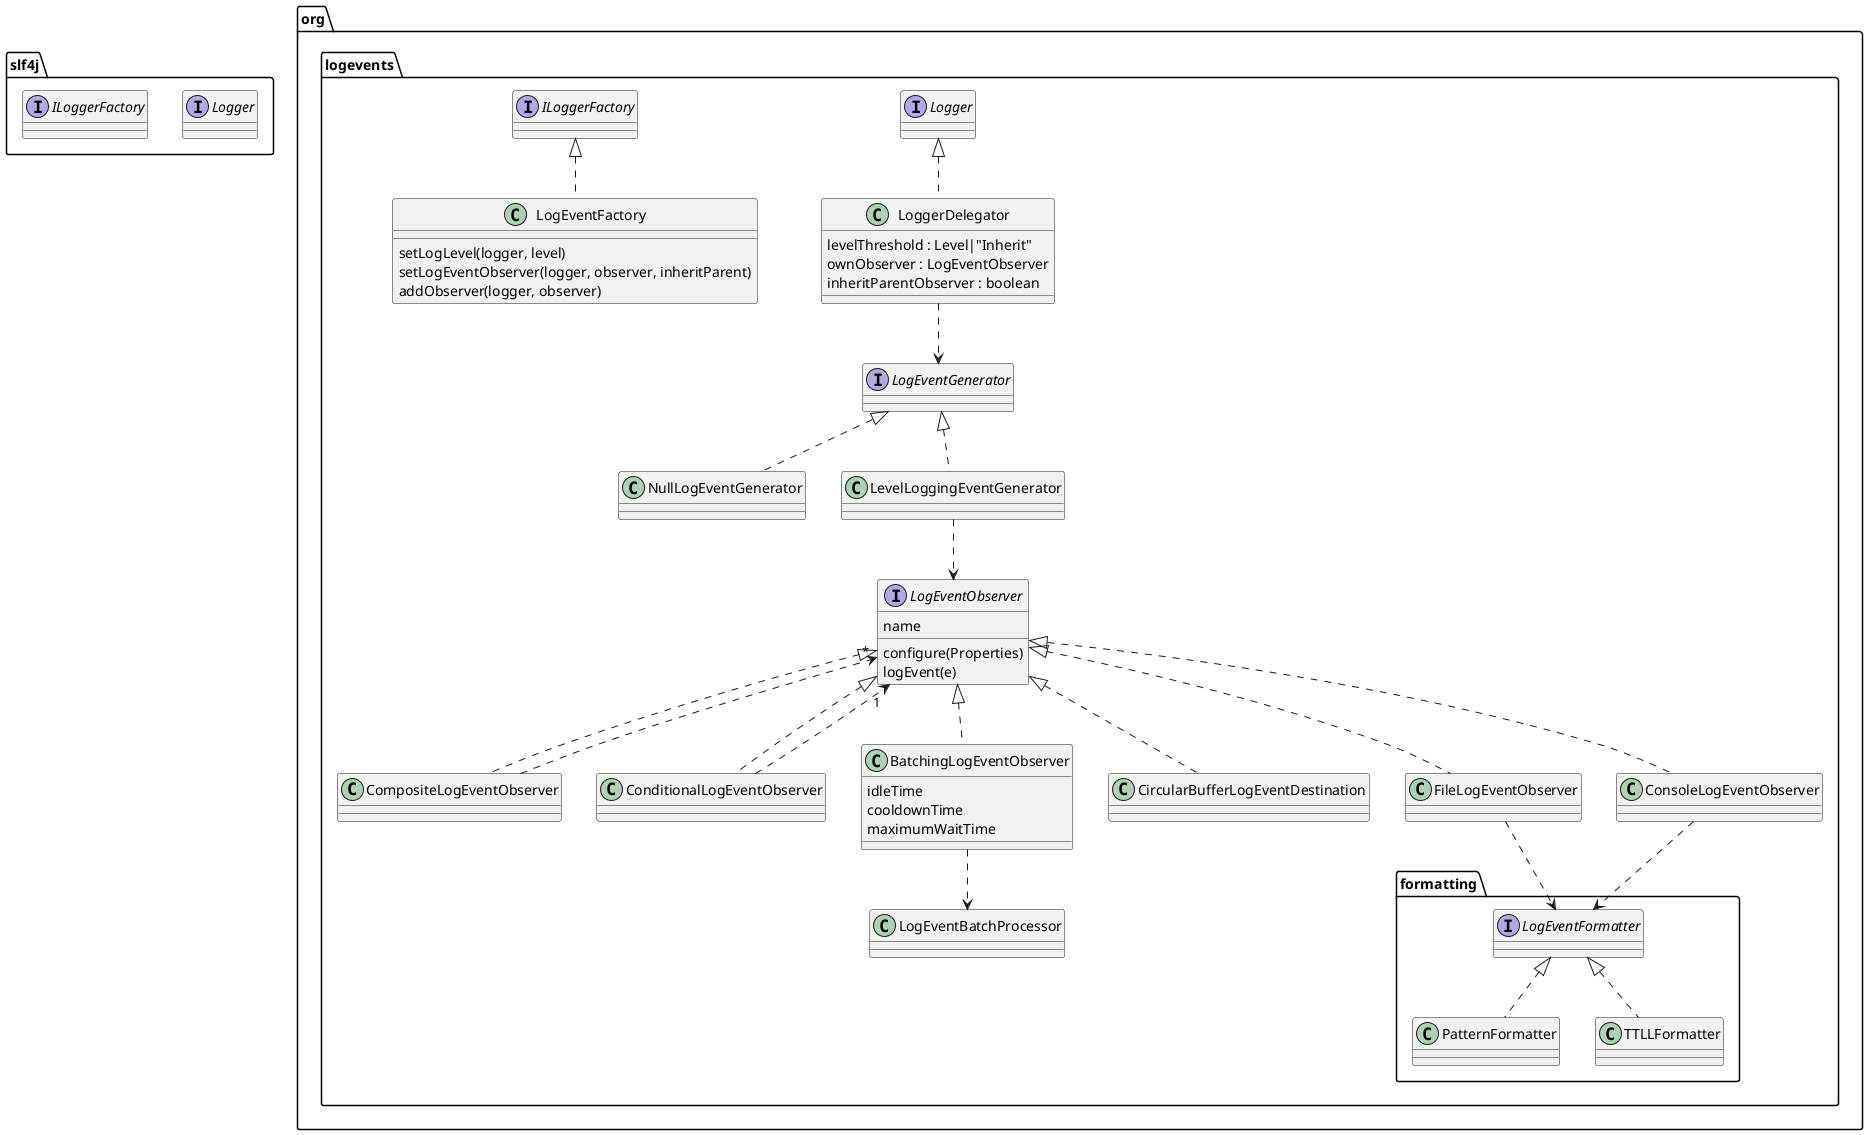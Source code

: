 @startuml

package "slf4j" {
  interface Logger
  interface ILoggerFactory
}

package "org.logevents" {

	class LoggerDelegator implements Logger {
	  levelThreshold : Level|"Inherit"
	  ownObserver : LogEventObserver
	  inheritParentObserver : boolean
	}
	
	class LogEventFactory implements ILoggerFactory {
	  setLogLevel(logger, level)
	  setLogEventObserver(logger, observer, inheritParent)
	  addObserver(logger, observer)
	}
	
	interface LogEventGenerator
	LoggerDelegator ..> LogEventGenerator
	
	class NullLogEventGenerator implements LogEventGenerator
	class LevelLoggingEventGenerator implements LogEventGenerator
	
	interface LogEventObserver {
	  name
	  configure(Properties)
	  logEvent(e)
	}
	LevelLoggingEventGenerator ..> LogEventObserver
	
	class CompositeLogEventObserver implements LogEventObserver
	class ConditionalLogEventObserver implements LogEventObserver
	class BatchingLogEventObserver implements LogEventObserver {
	  idleTime
	  cooldownTime
	  maximumWaitTime
	}
	class CircularBufferLogEventDestination implements LogEventObserver
	class FileLogEventObserver implements LogEventObserver
	class ConsoleLogEventObserver implements LogEventObserver
	CompositeLogEventObserver ..> "*" LogEventObserver
	ConditionalLogEventObserver ..> "1" LogEventObserver
	
	
	package "formatting" {
		interface LogEventFormatter
		FileLogEventObserver ..> LogEventFormatter
		ConsoleLogEventObserver ..> LogEventFormatter
        class PatternFormatter implements LogEventFormatter
        class TTLLFormatter implements LogEventFormatter
	}
	
	class LogEventBatchProcessor
	BatchingLogEventObserver ..> LogEventBatchProcessor

}
	
@enduml
